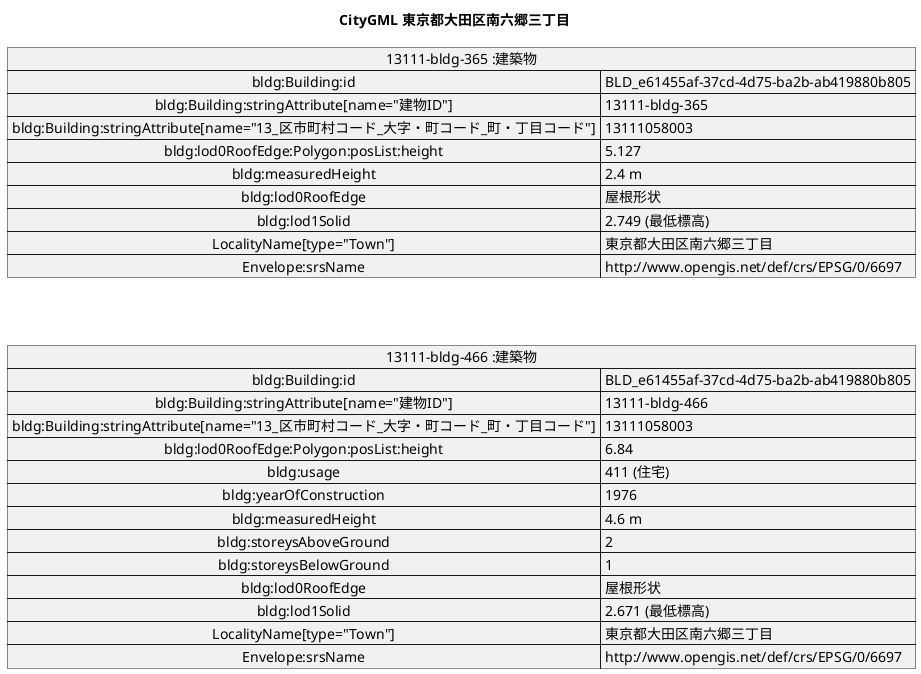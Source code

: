 @startuml
title CityGML 東京都大田区南六郷三丁目

map "13111-bldg-466 :建築物" as bldg466 {
 bldg:Building:id => BLD_e61455af-37cd-4d75-ba2b-ab419880b805
 bldg:Building:stringAttribute[name="建物ID"] => 13111-bldg-466
 bldg:Building:stringAttribute[name="13_区市町村コード_大字・町コード_町・丁目コード"] => 13111058003
 bldg:lod0RoofEdge:Polygon:posList:height => 6.84
 bldg:usage => 411 (住宅)
 bldg:yearOfConstruction => 1976
 bldg:measuredHeight => 4.6 m
 bldg:storeysAboveGround => 2
 bldg:storeysBelowGround => 1
 bldg:lod0RoofEdge => 屋根形状
 bldg:lod1Solid => 2.671 (最低標高)
 LocalityName[type="Town"] => 東京都大田区南六郷三丁目
 Envelope:srsName => http://www.opengis.net/def/crs/EPSG/0/6697
}

map "13111-bldg-365 :建築物" as bldg365 {
 bldg:Building:id => BLD_e61455af-37cd-4d75-ba2b-ab419880b805
 bldg:Building:stringAttribute[name="建物ID"] => 13111-bldg-365
 bldg:Building:stringAttribute[name="13_区市町村コード_大字・町コード_町・丁目コード"] => 13111058003
 bldg:lod0RoofEdge:Polygon:posList:height => 5.127
 bldg:measuredHeight => 2.4 m
 bldg:lod0RoofEdge => 屋根形状
 bldg:lod1Solid => 2.749 (最低標高)
 LocalityName[type="Town"] => 東京都大田区南六郷三丁目
 Envelope:srsName => http://www.opengis.net/def/crs/EPSG/0/6697
}

bldg365 -[hidden]- bldg466
@enduml
